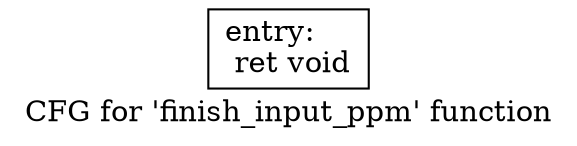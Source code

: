digraph "CFG for 'finish_input_ppm' function" {
	label="CFG for 'finish_input_ppm' function";

	Node0x580b3f0 [shape=record,label="{entry:\l  ret void\l}"];
}
